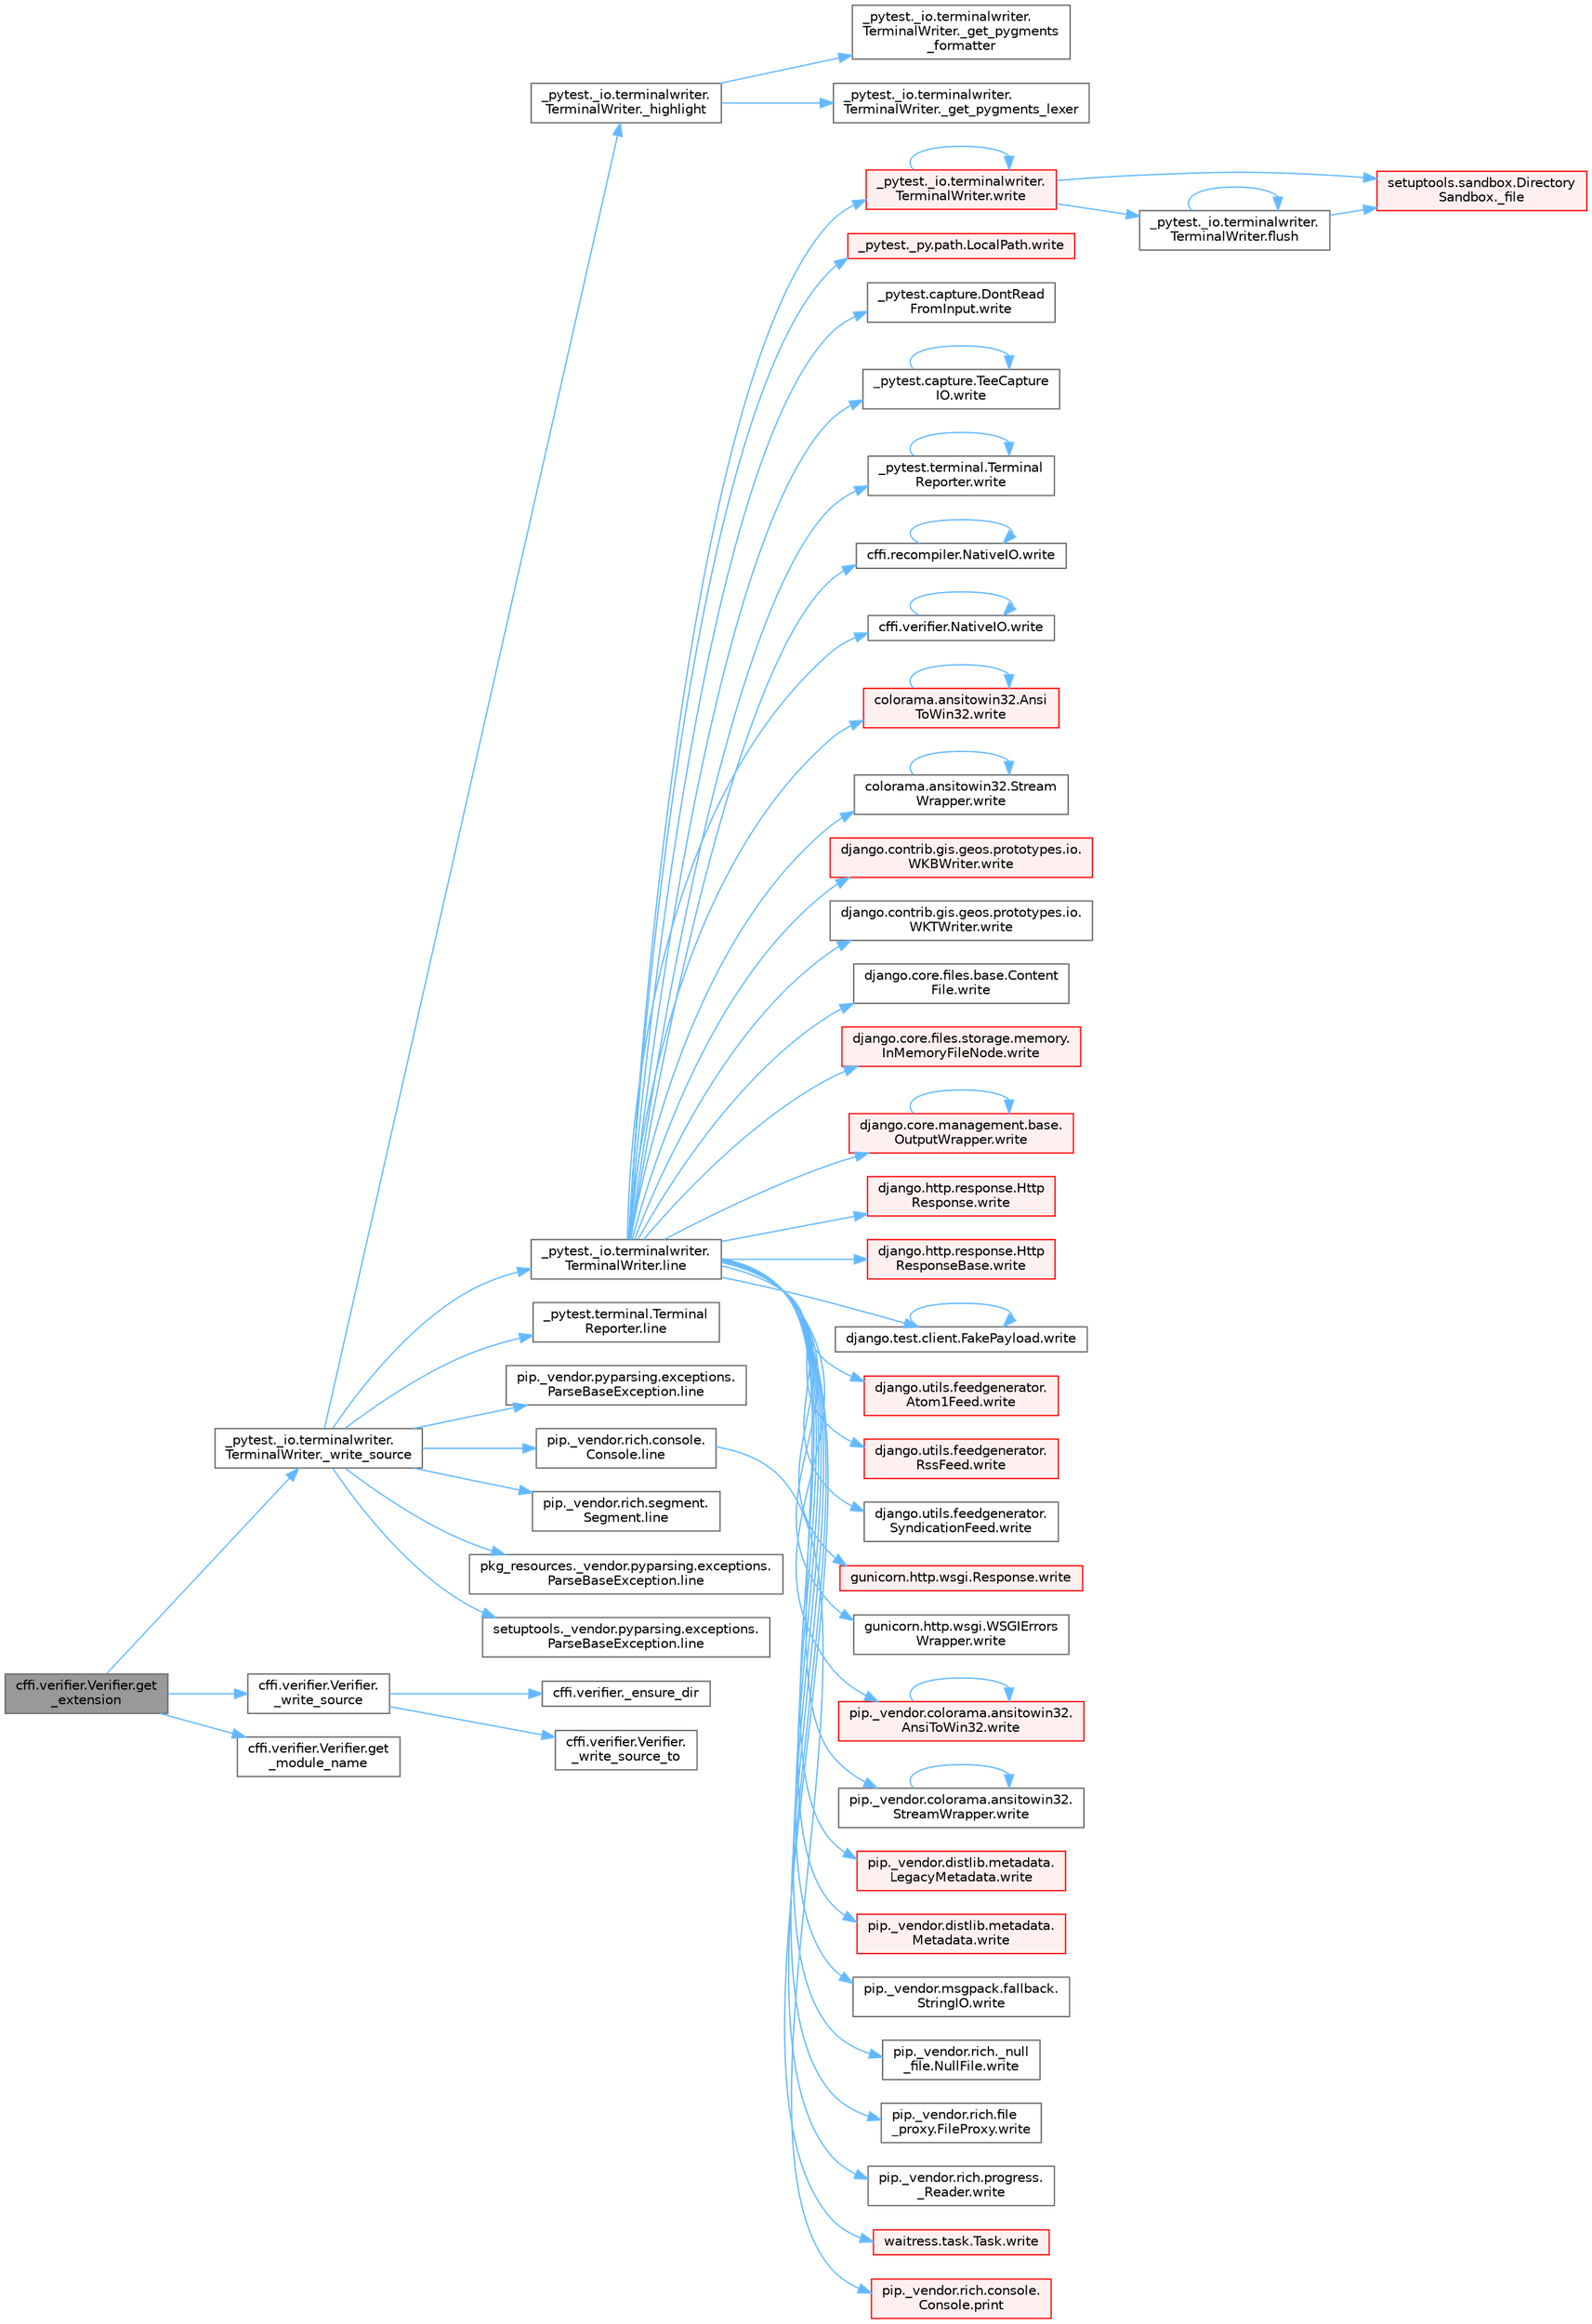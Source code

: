 digraph "cffi.verifier.Verifier.get_extension"
{
 // LATEX_PDF_SIZE
  bgcolor="transparent";
  edge [fontname=Helvetica,fontsize=10,labelfontname=Helvetica,labelfontsize=10];
  node [fontname=Helvetica,fontsize=10,shape=box,height=0.2,width=0.4];
  rankdir="LR";
  Node1 [id="Node000001",label="cffi.verifier.Verifier.get\l_extension",height=0.2,width=0.4,color="gray40", fillcolor="grey60", style="filled", fontcolor="black",tooltip=" "];
  Node1 -> Node2 [id="edge1_Node000001_Node000002",color="steelblue1",style="solid",tooltip=" "];
  Node2 [id="Node000002",label="_pytest._io.terminalwriter.\lTerminalWriter._write_source",height=0.2,width=0.4,color="grey40", fillcolor="white", style="filled",URL="$class__pytest_1_1__io_1_1terminalwriter_1_1_terminal_writer.html#a3499a8fa1635a0661a3476582408a433",tooltip=" "];
  Node2 -> Node3 [id="edge2_Node000002_Node000003",color="steelblue1",style="solid",tooltip=" "];
  Node3 [id="Node000003",label="_pytest._io.terminalwriter.\lTerminalWriter._highlight",height=0.2,width=0.4,color="grey40", fillcolor="white", style="filled",URL="$class__pytest_1_1__io_1_1terminalwriter_1_1_terminal_writer.html#ad65e7c329139730e9680203e1f40c437",tooltip=" "];
  Node3 -> Node4 [id="edge3_Node000003_Node000004",color="steelblue1",style="solid",tooltip=" "];
  Node4 [id="Node000004",label="_pytest._io.terminalwriter.\lTerminalWriter._get_pygments\l_formatter",height=0.2,width=0.4,color="grey40", fillcolor="white", style="filled",URL="$class__pytest_1_1__io_1_1terminalwriter_1_1_terminal_writer.html#aaf4000da9f62325999edfa7a6db952d2",tooltip=" "];
  Node3 -> Node5 [id="edge4_Node000003_Node000005",color="steelblue1",style="solid",tooltip=" "];
  Node5 [id="Node000005",label="_pytest._io.terminalwriter.\lTerminalWriter._get_pygments_lexer",height=0.2,width=0.4,color="grey40", fillcolor="white", style="filled",URL="$class__pytest_1_1__io_1_1terminalwriter_1_1_terminal_writer.html#aa8412a911c131afbc858bdce60d75da0",tooltip=" "];
  Node2 -> Node6 [id="edge5_Node000002_Node000006",color="steelblue1",style="solid",tooltip=" "];
  Node6 [id="Node000006",label="_pytest._io.terminalwriter.\lTerminalWriter.line",height=0.2,width=0.4,color="grey40", fillcolor="white", style="filled",URL="$class__pytest_1_1__io_1_1terminalwriter_1_1_terminal_writer.html#a70c206b6c71b946771673c95d93d5d5a",tooltip=" "];
  Node6 -> Node7 [id="edge6_Node000006_Node000007",color="steelblue1",style="solid",tooltip=" "];
  Node7 [id="Node000007",label="_pytest._io.terminalwriter.\lTerminalWriter.write",height=0.2,width=0.4,color="red", fillcolor="#FFF0F0", style="filled",URL="$class__pytest_1_1__io_1_1terminalwriter_1_1_terminal_writer.html#ab011b237aec5bafbe3761ee6eceaa5b1",tooltip=" "];
  Node7 -> Node8 [id="edge7_Node000007_Node000008",color="steelblue1",style="solid",tooltip=" "];
  Node8 [id="Node000008",label="setuptools.sandbox.Directory\lSandbox._file",height=0.2,width=0.4,color="red", fillcolor="#FFF0F0", style="filled",URL="$classsetuptools_1_1sandbox_1_1_directory_sandbox.html#acf799106ef73553cbfdf57cc16babd98",tooltip=" "];
  Node7 -> Node11 [id="edge8_Node000007_Node000011",color="steelblue1",style="solid",tooltip=" "];
  Node11 [id="Node000011",label="_pytest._io.terminalwriter.\lTerminalWriter.flush",height=0.2,width=0.4,color="grey40", fillcolor="white", style="filled",URL="$class__pytest_1_1__io_1_1terminalwriter_1_1_terminal_writer.html#a843da9eb57c455ee17b0aac062288702",tooltip=" "];
  Node11 -> Node8 [id="edge9_Node000011_Node000008",color="steelblue1",style="solid",tooltip=" "];
  Node11 -> Node11 [id="edge10_Node000011_Node000011",color="steelblue1",style="solid",tooltip=" "];
  Node7 -> Node7 [id="edge11_Node000007_Node000007",color="steelblue1",style="solid",tooltip=" "];
  Node6 -> Node3962 [id="edge12_Node000006_Node003962",color="steelblue1",style="solid",tooltip=" "];
  Node3962 [id="Node003962",label="_pytest._py.path.LocalPath.write",height=0.2,width=0.4,color="red", fillcolor="#FFF0F0", style="filled",URL="$class__pytest_1_1__py_1_1path_1_1_local_path.html#a8f782fcf3e7b991a42259724f3d25de2",tooltip=" "];
  Node6 -> Node3963 [id="edge13_Node000006_Node003963",color="steelblue1",style="solid",tooltip=" "];
  Node3963 [id="Node003963",label="_pytest.capture.DontRead\lFromInput.write",height=0.2,width=0.4,color="grey40", fillcolor="white", style="filled",URL="$class__pytest_1_1capture_1_1_dont_read_from_input.html#a406eef5fc6e2a689e4095b418e34258e",tooltip=" "];
  Node6 -> Node3964 [id="edge14_Node000006_Node003964",color="steelblue1",style="solid",tooltip=" "];
  Node3964 [id="Node003964",label="_pytest.capture.TeeCapture\lIO.write",height=0.2,width=0.4,color="grey40", fillcolor="white", style="filled",URL="$class__pytest_1_1capture_1_1_tee_capture_i_o.html#ad2ae68f89adb705539b1f510ac1d2a06",tooltip=" "];
  Node3964 -> Node3964 [id="edge15_Node003964_Node003964",color="steelblue1",style="solid",tooltip=" "];
  Node6 -> Node3965 [id="edge16_Node000006_Node003965",color="steelblue1",style="solid",tooltip=" "];
  Node3965 [id="Node003965",label="_pytest.terminal.Terminal\lReporter.write",height=0.2,width=0.4,color="grey40", fillcolor="white", style="filled",URL="$class__pytest_1_1terminal_1_1_terminal_reporter.html#a6a83fce851fa9dfdc476bc6fb0d4595b",tooltip=" "];
  Node3965 -> Node3965 [id="edge17_Node003965_Node003965",color="steelblue1",style="solid",tooltip=" "];
  Node6 -> Node3966 [id="edge18_Node000006_Node003966",color="steelblue1",style="solid",tooltip=" "];
  Node3966 [id="Node003966",label="cffi.recompiler.NativeIO.write",height=0.2,width=0.4,color="grey40", fillcolor="white", style="filled",URL="$classcffi_1_1recompiler_1_1_native_i_o.html#a179e7b41f653f51024a2cc98ad72cbbe",tooltip=" "];
  Node3966 -> Node3966 [id="edge19_Node003966_Node003966",color="steelblue1",style="solid",tooltip=" "];
  Node6 -> Node3967 [id="edge20_Node000006_Node003967",color="steelblue1",style="solid",tooltip=" "];
  Node3967 [id="Node003967",label="cffi.verifier.NativeIO.write",height=0.2,width=0.4,color="grey40", fillcolor="white", style="filled",URL="$classcffi_1_1verifier_1_1_native_i_o.html#a9f02f1e437c53293db7389ce253ee238",tooltip=" "];
  Node3967 -> Node3967 [id="edge21_Node003967_Node003967",color="steelblue1",style="solid",tooltip=" "];
  Node6 -> Node3968 [id="edge22_Node000006_Node003968",color="steelblue1",style="solid",tooltip=" "];
  Node3968 [id="Node003968",label="colorama.ansitowin32.Ansi\lToWin32.write",height=0.2,width=0.4,color="red", fillcolor="#FFF0F0", style="filled",URL="$classcolorama_1_1ansitowin32_1_1_ansi_to_win32.html#abadac90e6f0a5a03cecdc6f254eca7d8",tooltip=" "];
  Node3968 -> Node3968 [id="edge23_Node003968_Node003968",color="steelblue1",style="solid",tooltip=" "];
  Node6 -> Node3990 [id="edge24_Node000006_Node003990",color="steelblue1",style="solid",tooltip=" "];
  Node3990 [id="Node003990",label="colorama.ansitowin32.Stream\lWrapper.write",height=0.2,width=0.4,color="grey40", fillcolor="white", style="filled",URL="$classcolorama_1_1ansitowin32_1_1_stream_wrapper.html#a551910ddf0a34dde1db2a38e00b789d4",tooltip=" "];
  Node3990 -> Node3990 [id="edge25_Node003990_Node003990",color="steelblue1",style="solid",tooltip=" "];
  Node6 -> Node3991 [id="edge26_Node000006_Node003991",color="steelblue1",style="solid",tooltip=" "];
  Node3991 [id="Node003991",label="django.contrib.gis.geos.prototypes.io.\lWKBWriter.write",height=0.2,width=0.4,color="red", fillcolor="#FFF0F0", style="filled",URL="$classdjango_1_1contrib_1_1gis_1_1geos_1_1prototypes_1_1io_1_1_w_k_b_writer.html#a2cdc902d36a57ba6070e70570ca85c55",tooltip=" "];
  Node6 -> Node3993 [id="edge27_Node000006_Node003993",color="steelblue1",style="solid",tooltip=" "];
  Node3993 [id="Node003993",label="django.contrib.gis.geos.prototypes.io.\lWKTWriter.write",height=0.2,width=0.4,color="grey40", fillcolor="white", style="filled",URL="$classdjango_1_1contrib_1_1gis_1_1geos_1_1prototypes_1_1io_1_1_w_k_t_writer.html#a8c54e53507e3f6193ce7a36c8f977370",tooltip=" "];
  Node6 -> Node3994 [id="edge28_Node000006_Node003994",color="steelblue1",style="solid",tooltip=" "];
  Node3994 [id="Node003994",label="django.core.files.base.Content\lFile.write",height=0.2,width=0.4,color="grey40", fillcolor="white", style="filled",URL="$classdjango_1_1core_1_1files_1_1base_1_1_content_file.html#a5777a08a5be02c055680c8bcbb235c61",tooltip=" "];
  Node6 -> Node3995 [id="edge29_Node000006_Node003995",color="steelblue1",style="solid",tooltip=" "];
  Node3995 [id="Node003995",label="django.core.files.storage.memory.\lInMemoryFileNode.write",height=0.2,width=0.4,color="red", fillcolor="#FFF0F0", style="filled",URL="$classdjango_1_1core_1_1files_1_1storage_1_1memory_1_1_in_memory_file_node.html#a0e630c96ce4523b3fbd453fa5789bc9e",tooltip=" "];
  Node6 -> Node3997 [id="edge30_Node000006_Node003997",color="steelblue1",style="solid",tooltip=" "];
  Node3997 [id="Node003997",label="django.core.management.base.\lOutputWrapper.write",height=0.2,width=0.4,color="red", fillcolor="#FFF0F0", style="filled",URL="$classdjango_1_1core_1_1management_1_1base_1_1_output_wrapper.html#a3577d4a5a7af3c1c66cfdfa3a5bd8a15",tooltip=" "];
  Node3997 -> Node3997 [id="edge31_Node003997_Node003997",color="steelblue1",style="solid",tooltip=" "];
  Node6 -> Node4012 [id="edge32_Node000006_Node004012",color="steelblue1",style="solid",tooltip=" "];
  Node4012 [id="Node004012",label="django.http.response.Http\lResponse.write",height=0.2,width=0.4,color="red", fillcolor="#FFF0F0", style="filled",URL="$classdjango_1_1http_1_1response_1_1_http_response.html#ac159fb36270c736cfc19334cd8350091",tooltip=" "];
  Node6 -> Node4013 [id="edge33_Node000006_Node004013",color="steelblue1",style="solid",tooltip=" "];
  Node4013 [id="Node004013",label="django.http.response.Http\lResponseBase.write",height=0.2,width=0.4,color="red", fillcolor="#FFF0F0", style="filled",URL="$classdjango_1_1http_1_1response_1_1_http_response_base.html#a4be34840707dfbb85170d7339d758dc1",tooltip=" "];
  Node6 -> Node4014 [id="edge34_Node000006_Node004014",color="steelblue1",style="solid",tooltip=" "];
  Node4014 [id="Node004014",label="django.test.client.FakePayload.write",height=0.2,width=0.4,color="grey40", fillcolor="white", style="filled",URL="$classdjango_1_1test_1_1client_1_1_fake_payload.html#a6a1dca1b58f77e75800bc2d738d3fd7e",tooltip=" "];
  Node4014 -> Node4014 [id="edge35_Node004014_Node004014",color="steelblue1",style="solid",tooltip=" "];
  Node6 -> Node4015 [id="edge36_Node000006_Node004015",color="steelblue1",style="solid",tooltip=" "];
  Node4015 [id="Node004015",label="django.utils.feedgenerator.\lAtom1Feed.write",height=0.2,width=0.4,color="red", fillcolor="#FFF0F0", style="filled",URL="$classdjango_1_1utils_1_1feedgenerator_1_1_atom1_feed.html#afbf5b931a75be201e339b64a8aa46119",tooltip=" "];
  Node6 -> Node4066 [id="edge37_Node000006_Node004066",color="steelblue1",style="solid",tooltip=" "];
  Node4066 [id="Node004066",label="django.utils.feedgenerator.\lRssFeed.write",height=0.2,width=0.4,color="red", fillcolor="#FFF0F0", style="filled",URL="$classdjango_1_1utils_1_1feedgenerator_1_1_rss_feed.html#a63ea2926c2c773e874f51ced997a2618",tooltip=" "];
  Node6 -> Node4071 [id="edge38_Node000006_Node004071",color="steelblue1",style="solid",tooltip=" "];
  Node4071 [id="Node004071",label="django.utils.feedgenerator.\lSyndicationFeed.write",height=0.2,width=0.4,color="grey40", fillcolor="white", style="filled",URL="$classdjango_1_1utils_1_1feedgenerator_1_1_syndication_feed.html#a8b6aa844d6a12751a6d67fe6a2e58ebb",tooltip=" "];
  Node6 -> Node4072 [id="edge39_Node000006_Node004072",color="steelblue1",style="solid",tooltip=" "];
  Node4072 [id="Node004072",label="gunicorn.http.wsgi.Response.write",height=0.2,width=0.4,color="red", fillcolor="#FFF0F0", style="filled",URL="$classgunicorn_1_1http_1_1wsgi_1_1_response.html#a125ec803f25529604c0cbf2177de8951",tooltip=" "];
  Node6 -> Node4073 [id="edge40_Node000006_Node004073",color="steelblue1",style="solid",tooltip=" "];
  Node4073 [id="Node004073",label="gunicorn.http.wsgi.WSGIErrors\lWrapper.write",height=0.2,width=0.4,color="grey40", fillcolor="white", style="filled",URL="$classgunicorn_1_1http_1_1wsgi_1_1_w_s_g_i_errors_wrapper.html#a7dabeb0732ba57e770de5e6c297cbfba",tooltip=" "];
  Node6 -> Node3977 [id="edge41_Node000006_Node003977",color="steelblue1",style="solid",tooltip=" "];
  Node3977 [id="Node003977",label="pip._vendor.colorama.ansitowin32.\lAnsiToWin32.write",height=0.2,width=0.4,color="red", fillcolor="#FFF0F0", style="filled",URL="$classpip_1_1__vendor_1_1colorama_1_1ansitowin32_1_1_ansi_to_win32.html#aaeb0baf104470a2dfb282dce019b45e4",tooltip=" "];
  Node3977 -> Node3977 [id="edge42_Node003977_Node003977",color="steelblue1",style="solid",tooltip=" "];
  Node6 -> Node4074 [id="edge43_Node000006_Node004074",color="steelblue1",style="solid",tooltip=" "];
  Node4074 [id="Node004074",label="pip._vendor.colorama.ansitowin32.\lStreamWrapper.write",height=0.2,width=0.4,color="grey40", fillcolor="white", style="filled",URL="$classpip_1_1__vendor_1_1colorama_1_1ansitowin32_1_1_stream_wrapper.html#aa47f76b442f79d6ff416b7b941fc274e",tooltip=" "];
  Node4074 -> Node4074 [id="edge44_Node004074_Node004074",color="steelblue1",style="solid",tooltip=" "];
  Node6 -> Node4075 [id="edge45_Node000006_Node004075",color="steelblue1",style="solid",tooltip=" "];
  Node4075 [id="Node004075",label="pip._vendor.distlib.metadata.\lLegacyMetadata.write",height=0.2,width=0.4,color="red", fillcolor="#FFF0F0", style="filled",URL="$classpip_1_1__vendor_1_1distlib_1_1metadata_1_1_legacy_metadata.html#af3423aeacce2739a48b38815d4ba89be",tooltip=" "];
  Node6 -> Node4081 [id="edge46_Node000006_Node004081",color="steelblue1",style="solid",tooltip=" "];
  Node4081 [id="Node004081",label="pip._vendor.distlib.metadata.\lMetadata.write",height=0.2,width=0.4,color="red", fillcolor="#FFF0F0", style="filled",URL="$classpip_1_1__vendor_1_1distlib_1_1metadata_1_1_metadata.html#a1a2c54572ca133a21190923864249820",tooltip=" "];
  Node6 -> Node4093 [id="edge47_Node000006_Node004093",color="steelblue1",style="solid",tooltip=" "];
  Node4093 [id="Node004093",label="pip._vendor.msgpack.fallback.\lStringIO.write",height=0.2,width=0.4,color="grey40", fillcolor="white", style="filled",URL="$classpip_1_1__vendor_1_1msgpack_1_1fallback_1_1_string_i_o.html#a6adb76b5a6646bce44458254c6dacaf7",tooltip=" "];
  Node6 -> Node4094 [id="edge48_Node000006_Node004094",color="steelblue1",style="solid",tooltip=" "];
  Node4094 [id="Node004094",label="pip._vendor.rich._null\l_file.NullFile.write",height=0.2,width=0.4,color="grey40", fillcolor="white", style="filled",URL="$classpip_1_1__vendor_1_1rich_1_1__null__file_1_1_null_file.html#a01d2e01041fb795a1f042e5a520ebc35",tooltip=" "];
  Node6 -> Node4095 [id="edge49_Node000006_Node004095",color="steelblue1",style="solid",tooltip=" "];
  Node4095 [id="Node004095",label="pip._vendor.rich.file\l_proxy.FileProxy.write",height=0.2,width=0.4,color="grey40", fillcolor="white", style="filled",URL="$classpip_1_1__vendor_1_1rich_1_1file__proxy_1_1_file_proxy.html#a433bec714cb79fe570a7fa947d7ef607",tooltip=" "];
  Node6 -> Node4096 [id="edge50_Node000006_Node004096",color="steelblue1",style="solid",tooltip=" "];
  Node4096 [id="Node004096",label="pip._vendor.rich.progress.\l_Reader.write",height=0.2,width=0.4,color="grey40", fillcolor="white", style="filled",URL="$classpip_1_1__vendor_1_1rich_1_1progress_1_1___reader.html#a8ef599c97b85c42dcb4df6645d5734e1",tooltip=" "];
  Node6 -> Node4097 [id="edge51_Node000006_Node004097",color="steelblue1",style="solid",tooltip=" "];
  Node4097 [id="Node004097",label="waitress.task.Task.write",height=0.2,width=0.4,color="red", fillcolor="#FFF0F0", style="filled",URL="$classwaitress_1_1task_1_1_task.html#a4ea20833759dca71b052d4f67ff85834",tooltip=" "];
  Node2 -> Node30 [id="edge52_Node000002_Node000030",color="steelblue1",style="solid",tooltip=" "];
  Node30 [id="Node000030",label="_pytest.terminal.Terminal\lReporter.line",height=0.2,width=0.4,color="grey40", fillcolor="white", style="filled",URL="$class__pytest_1_1terminal_1_1_terminal_reporter.html#a93c0c8ead6fc609ded513a82b16b30d6",tooltip=" "];
  Node2 -> Node31 [id="edge53_Node000002_Node000031",color="steelblue1",style="solid",tooltip=" "];
  Node31 [id="Node000031",label="pip._vendor.pyparsing.exceptions.\lParseBaseException.line",height=0.2,width=0.4,color="grey40", fillcolor="white", style="filled",URL="$classpip_1_1__vendor_1_1pyparsing_1_1exceptions_1_1_parse_base_exception.html#aa2329017443b8e4ac6f0415a61e18938",tooltip=" "];
  Node2 -> Node32 [id="edge54_Node000002_Node000032",color="steelblue1",style="solid",tooltip=" "];
  Node32 [id="Node000032",label="pip._vendor.rich.console.\lConsole.line",height=0.2,width=0.4,color="grey40", fillcolor="white", style="filled",URL="$classpip_1_1__vendor_1_1rich_1_1console_1_1_console.html#a41d951735692dcacd03f429df410629c",tooltip=" "];
  Node32 -> Node33 [id="edge55_Node000032_Node000033",color="steelblue1",style="solid",tooltip=" "];
  Node33 [id="Node000033",label="pip._vendor.rich.console.\lConsole.print",height=0.2,width=0.4,color="red", fillcolor="#FFF0F0", style="filled",URL="$classpip_1_1__vendor_1_1rich_1_1console_1_1_console.html#af954370cdbb49236b597f2c11064549d",tooltip=" "];
  Node2 -> Node4518 [id="edge56_Node000002_Node004518",color="steelblue1",style="solid",tooltip=" "];
  Node4518 [id="Node004518",label="pip._vendor.rich.segment.\lSegment.line",height=0.2,width=0.4,color="grey40", fillcolor="white", style="filled",URL="$classpip_1_1__vendor_1_1rich_1_1segment_1_1_segment.html#a1d04079b7b56d7149c9f695a7005053c",tooltip=" "];
  Node2 -> Node4519 [id="edge57_Node000002_Node004519",color="steelblue1",style="solid",tooltip=" "];
  Node4519 [id="Node004519",label="pkg_resources._vendor.pyparsing.exceptions.\lParseBaseException.line",height=0.2,width=0.4,color="grey40", fillcolor="white", style="filled",URL="$classpkg__resources_1_1__vendor_1_1pyparsing_1_1exceptions_1_1_parse_base_exception.html#a0008de93649d601aee59f9355b7db231",tooltip=" "];
  Node2 -> Node4520 [id="edge58_Node000002_Node004520",color="steelblue1",style="solid",tooltip=" "];
  Node4520 [id="Node004520",label="setuptools._vendor.pyparsing.exceptions.\lParseBaseException.line",height=0.2,width=0.4,color="grey40", fillcolor="white", style="filled",URL="$classsetuptools_1_1__vendor_1_1pyparsing_1_1exceptions_1_1_parse_base_exception.html#ac4e957463d1b83df668df7d619160a90",tooltip=" "];
  Node1 -> Node261 [id="edge59_Node000001_Node000261",color="steelblue1",style="solid",tooltip=" "];
  Node261 [id="Node000261",label="cffi.verifier.Verifier.\l_write_source",height=0.2,width=0.4,color="grey40", fillcolor="white", style="filled",URL="$classcffi_1_1verifier_1_1_verifier.html#a1aa61152a52d10127b522cceb0efb670",tooltip=" "];
  Node261 -> Node255 [id="edge60_Node000261_Node000255",color="steelblue1",style="solid",tooltip=" "];
  Node255 [id="Node000255",label="cffi.verifier._ensure_dir",height=0.2,width=0.4,color="grey40", fillcolor="white", style="filled",URL="$namespacecffi_1_1verifier.html#a387f62286f292e9ae257a61853f24fc3",tooltip=" "];
  Node261 -> Node262 [id="edge61_Node000261_Node000262",color="steelblue1",style="solid",tooltip=" "];
  Node262 [id="Node000262",label="cffi.verifier.Verifier.\l_write_source_to",height=0.2,width=0.4,color="grey40", fillcolor="white", style="filled",URL="$classcffi_1_1verifier_1_1_verifier.html#aaf83e04142623e7ccf2460965006aed5",tooltip=" "];
  Node1 -> Node260 [id="edge62_Node000001_Node000260",color="steelblue1",style="solid",tooltip=" "];
  Node260 [id="Node000260",label="cffi.verifier.Verifier.get\l_module_name",height=0.2,width=0.4,color="grey40", fillcolor="white", style="filled",URL="$classcffi_1_1verifier_1_1_verifier.html#a16bf645476a21883a1dd15847720c4f6",tooltip=" "];
}
